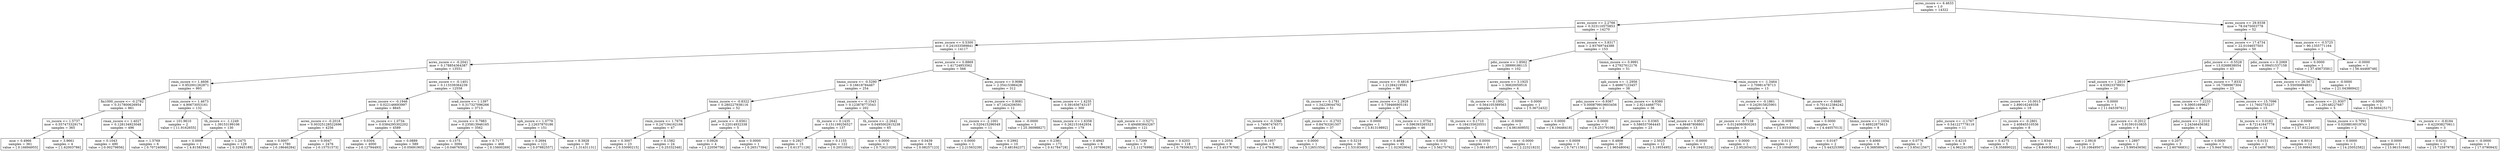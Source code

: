 digraph Tree {
0 [label="acres_zscore <= 6.4633\nmse = 1.0\nsamples = 14322", shape="box"] ;
1 [label="acres_zscore <= 2.2766\nmse = 0.323110575853\nsamples = 14270", shape="box"] ;
0 -> 1 ;
2 [label="acres_zscore <= 0.5300\nmse = 0.241033589841\nsamples = 14117", shape="box"] ;
1 -> 2 ;
3 [label="acres_zscore <= -0.2041\nmse = 0.178854364387\nsamples = 13551", shape="box"] ;
2 -> 3 ;
4 [label="rmin_zscore <= 1.4606\nmse = 0.952001262871\nsamples = 993", shape="box"] ;
3 -> 4 ;
5 [label="fm1000_zscore <= -0.2782\nmse = 0.317800626954\nsamples = 861", shape="box"] ;
4 -> 5 ;
6 [label="vs_zscore <= 1.5737\nmse = 0.557473329174\nsamples = 365", shape="box"] ;
5 -> 6 ;
7 [label="mse = 0.4966\nsamples = 361\nvalue = [ 0.16694955]", shape="box"] ;
6 -> 7 ;
8 [label="mse = 3.9661\nsamples = 4\nvalue = [ 1.62003786]", shape="box"] ;
6 -> 8 ;
9 [label="rmax_zscore <= 1.4027\nmse = 0.128134923048\nsamples = 496", shape="box"] ;
5 -> 9 ;
10 [label="mse = 0.1043\nsamples = 490\nvalue = [-0.00279856]", shape="box"] ;
9 -> 10 ;
11 [label="mse = 1.5769\nsamples = 6\nvalue = [ 0.70724006]", shape="box"] ;
9 -> 11 ;
12 [label="rmin_zscore <= 1.4673\nmse = 4.90673053161\nsamples = 132", shape="box"] ;
4 -> 12 ;
13 [label="mse = 101.9610\nsamples = 2\nvalue = [ 11.9162655]", shape="box"] ;
12 -> 13 ;
14 [label="th_zscore <= -1.1249\nmse = 1.39153199106\nsamples = 130", shape="box"] ;
12 -> 14 ;
15 [label="mse = 0.0000\nsamples = 1\nvalue = [ 4.81582944]", shape="box"] ;
14 -> 15 ;
16 [label="mse = 1.2475\nsamples = 129\nvalue = [ 0.32945189]", shape="box"] ;
14 -> 16 ;
17 [label="acres_zscore <= -0.1401\nmse = 0.113339364239\nsamples = 12558", shape="box"] ;
3 -> 17 ;
18 [label="acres_zscore <= -0.1946\nmse = 0.022146693997\nsamples = 8845", shape="box"] ;
17 -> 18 ;
19 [label="acres_zscore <= -0.2018\nmse = 0.00325128522696\nsamples = 4256", shape="box"] ;
18 -> 19 ;
20 [label="mse = 0.0007\nsamples = 1780\nvalue = [-0.18646284]", shape="box"] ;
19 -> 20 ;
21 [label="mse = 0.0047\nsamples = 2476\nvalue = [-0.15751573]", shape="box"] ;
19 -> 21 ;
22 [label="vs_zscore <= 1.0734\nmse = 0.0384295302202\nsamples = 4589", shape="box"] ;
18 -> 22 ;
23 [label="mse = 0.0304\nsamples = 4000\nvalue = [-0.12794493]", shape="box"] ;
22 -> 23 ;
24 [label="mse = 0.0889\nsamples = 589\nvalue = [-0.05691905]", shape="box"] ;
22 -> 24 ;
25 [label="srad_zscore <= 1.1397\nmse = 0.317327096266\nsamples = 3713", shape="box"] ;
17 -> 25 ;
26 [label="vs_zscore <= 0.7983\nmse = 0.235813946165\nsamples = 3562", shape="box"] ;
25 -> 26 ;
27 [label="mse = 0.1575\nsamples = 3094\nvalue = [-0.04676592]", shape="box"] ;
26 -> 27 ;
28 [label="mse = 0.7177\nsamples = 468\nvalue = [ 0.15600269]", shape="box"] ;
26 -> 28 ;
29 [label="sph_zscore <= 1.0779\nmse = 2.12637870186\nsamples = 151", shape="box"] ;
25 -> 29 ;
30 [label="mse = 0.2694\nsamples = 121\nvalue = [ 0.07882557]", shape="box"] ;
29 -> 30 ;
31 [label="mse = 8.3928\nsamples = 30\nvalue = [ 1.31431131]", shape="box"] ;
29 -> 31 ;
32 [label="acres_zscore <= 0.8869\nmse = 1.41724853562\nsamples = 566", shape="box"] ;
2 -> 32 ;
33 [label="tmmx_zscore <= -0.5290\nmse = 0.16618784467\nsamples = 254", shape="box"] ;
32 -> 33 ;
34 [label="tmmx_zscore <= -0.8322\nmse = 0.280227938116\nsamples = 52", shape="box"] ;
33 -> 34 ;
35 [label="rmin_zscore <= 1.7676\nmse = 0.247194162166\nsamples = 47", shape="box"] ;
34 -> 35 ;
36 [label="mse = 0.3007\nsamples = 23\nvalue = [ 0.53090215]", shape="box"] ;
35 -> 36 ;
37 [label="mse = 0.1582\nsamples = 24\nvalue = [ 0.25332346]", shape="box"] ;
35 -> 37 ;
38 [label="pet_zscore <= -0.6561\nmse = 0.22014932338\nsamples = 5", shape="box"] ;
34 -> 38 ;
39 [label="mse = 0.0926\nsamples = 4\nvalue = [ 1.22056756]", shape="box"] ;
38 -> 39 ;
40 [label="mse = 0.0000\nsamples = 1\nvalue = [ 0.26517394]", shape="box"] ;
38 -> 40 ;
41 [label="rmax_zscore <= -0.1543\nmse = 0.123878773543\nsamples = 202", shape="box"] ;
33 -> 41 ;
42 [label="th_zscore <= 0.1435\nmse = 0.151199256527\nsamples = 137", shape="box"] ;
41 -> 42 ;
43 [label="mse = 0.2927\nsamples = 15\nvalue = [ 0.61371126]", shape="box"] ;
42 -> 43 ;
44 [label="mse = 0.1155\nsamples = 122\nvalue = [ 0.20510041]", shape="box"] ;
42 -> 44 ;
45 [label="th_zscore <= -2.2642\nmse = 0.0495002915238\nsamples = 65", shape="box"] ;
41 -> 45 ;
46 [label="mse = 0.0000\nsamples = 1\nvalue = [ 0.72621029]", shape="box"] ;
45 -> 46 ;
47 [label="mse = 0.0439\nsamples = 64\nvalue = [ 0.08257123]", shape="box"] ;
45 -> 47 ;
48 [label="acres_zscore <= 0.9086\nmse = 2.35415386428\nsamples = 312", shape="box"] ;
32 -> 48 ;
49 [label="acres_zscore <= 0.9081\nmse = 47.1624206591\nsamples = 12", shape="box"] ;
48 -> 49 ;
50 [label="vs_zscore <= -2.1001\nmse = 0.520415296549\nsamples = 11", shape="box"] ;
49 -> 50 ;
51 [label="mse = 0.0000\nsamples = 1\nvalue = [ 2.21563239]", shape="box"] ;
50 -> 51 ;
52 [label="mse = 0.2992\nsamples = 10\nvalue = [ 0.48184237]", shape="box"] ;
50 -> 52 ;
53 [label="mse = -0.0000\nsamples = 1\nvalue = [ 25.36098827]", shape="box"] ;
49 -> 53 ;
54 [label="acres_zscore <= 1.4235\nmse = 0.391656743157\nsamples = 300", shape="box"] ;
48 -> 54 ;
55 [label="tmmx_zscore <= 1.6358\nmse = 0.262151642934\nsamples = 179", shape="box"] ;
54 -> 55 ;
56 [label="mse = 0.2381\nsamples = 173\nvalue = [ 0.41784728]", shape="box"] ;
55 -> 56 ;
57 [label="mse = 0.4943\nsamples = 6\nvalue = [ 1.10769629]", shape="box"] ;
55 -> 57 ;
58 [label="sph_zscore <= -1.5271\nmse = 0.494883843267\nsamples = 121", shape="box"] ;
54 -> 58 ;
59 [label="mse = 1.7299\nsamples = 3\nvalue = [ 2.11276996]", shape="box"] ;
58 -> 59 ;
60 [label="mse = 0.4203\nsamples = 118\nvalue = [ 0.79306327]", shape="box"] ;
58 -> 60 ;
61 [label="acres_zscore <= 3.8317\nmse = 2.93769744388\nsamples = 153", shape="box"] ;
1 -> 61 ;
62 [label="pdsi_zscore <= 1.8562\nmse = 1.38999186115\nsamples = 102", shape="box"] ;
61 -> 62 ;
63 [label="rmax_zscore <= -0.4816\nmse = 1.21284219591\nsamples = 98", shape="box"] ;
62 -> 63 ;
64 [label="th_zscore <= 0.1781\nmse = 1.34229044792\nsamples = 51", shape="box"] ;
63 -> 64 ;
65 [label="vs_zscore <= -0.3366\nmse = 1.74067476573\nsamples = 14", shape="box"] ;
64 -> 65 ;
66 [label="mse = 1.2054\nsamples = 9\nvalue = [ 3.45376768]", shape="box"] ;
65 -> 66 ;
67 [label="mse = 0.1957\nsamples = 5\nvalue = [ 1.47843962]", shape="box"] ;
65 -> 67 ;
68 [label="sph_zscore <= -0.2703\nmse = 0.84763261507\nsamples = 37", shape="box"] ;
64 -> 68 ;
69 [label="mse = 0.0000\nsamples = 1\nvalue = [ 5.12651554]", shape="box"] ;
68 -> 69 ;
70 [label="mse = 0.5219\nsamples = 36\nvalue = [ 1.53183493]", shape="box"] ;
68 -> 70 ;
71 [label="acres_zscore <= 2.2928\nmse = 0.739466905181\nsamples = 47", shape="box"] ;
63 -> 71 ;
72 [label="mse = 0.0000\nsamples = 1\nvalue = [ 3.81319892]", shape="box"] ;
71 -> 72 ;
73 [label="vs_zscore <= 1.0754\nmse = 0.596393265523\nsamples = 46", shape="box"] ;
71 -> 73 ;
74 [label="mse = 0.4694\nsamples = 45\nvalue = [ 1.02302904]", shape="box"] ;
73 -> 74 ;
75 [label="mse = 0.0000\nsamples = 1\nvalue = [ 3.56270762]", shape="box"] ;
73 -> 75 ;
76 [label="acres_zscore <= 3.1925\nmse = 1.36820059516\nsamples = 4", shape="box"] ;
62 -> 76 ;
77 [label="th_zscore <= 0.1992\nmse = 0.564105389563\nsamples = 3", shape="box"] ;
76 -> 77 ;
78 [label="th_zscore <= 0.1710\nmse = 0.184155620551\nsamples = 2", shape="box"] ;
77 -> 78 ;
79 [label="mse = 0.0000\nsamples = 1\nvalue = [ 3.08148537]", shape="box"] ;
78 -> 79 ;
80 [label="mse = -0.0000\nsamples = 1\nvalue = [ 2.22321823]", shape="box"] ;
78 -> 80 ;
81 [label="mse = -0.0000\nsamples = 1\nvalue = [ 4.06160955]", shape="box"] ;
77 -> 81 ;
82 [label="mse = 0.0000\nsamples = 1\nvalue = [ 5.3672432]", shape="box"] ;
76 -> 82 ;
83 [label="tmmn_zscore <= 0.9991\nmse = 4.27927612176\nsamples = 51", shape="box"] ;
61 -> 83 ;
84 [label="sph_zscore <= -1.2956\nmse = 3.46867123457\nsamples = 38", shape="box"] ;
83 -> 84 ;
85 [label="pdsi_zscore <= -0.9367\nmse = 0.000879919603456\nsamples = 2", shape="box"] ;
84 -> 85 ;
86 [label="mse = 0.0000\nsamples = 1\nvalue = [ 6.19446418]", shape="box"] ;
85 -> 86 ;
87 [label="mse = 0.0000\nsamples = 1\nvalue = [ 6.25379106]", shape="box"] ;
85 -> 87 ;
88 [label="acres_zscore <= 4.9380\nmse = 2.92144667701\nsamples = 36", shape="box"] ;
84 -> 88 ;
89 [label="erc_zscore <= 0.0365\nmse = 0.586537064445\nsamples = 23", shape="box"] ;
88 -> 89 ;
90 [label="mse = 0.0009\nsamples = 3\nvalue = [ 0.74711561]", shape="box"] ;
89 -> 90 ;
91 [label="mse = 0.4808\nsamples = 20\nvalue = [ 1.96548004]", shape="box"] ;
89 -> 91 ;
92 [label="srad_zscore <= 0.9547\nmse = 4.86487808801\nsamples = 13", shape="box"] ;
88 -> 92 ;
93 [label="mse = 2.5025\nsamples = 12\nvalue = [ 3.1955495]", shape="box"] ;
92 -> 93 ;
94 [label="mse = -0.0000\nsamples = 1\nvalue = [ 9.19403224]", shape="box"] ;
92 -> 94 ;
95 [label="rmin_zscore <= -1.3464\nmse = 2.70981478713\nsamples = 13", shape="box"] ;
83 -> 95 ;
96 [label="vs_zscore <= -0.1861\nmse = 0.242915825901\nsamples = 4", shape="box"] ;
95 -> 96 ;
97 [label="pr_zscore <= -0.7138\nmse = 0.0124080800263\nsamples = 3", shape="box"] ;
96 -> 97 ;
98 [label="mse = 0.0000\nsamples = 1\nvalue = [ 2.95265415]", shape="box"] ;
97 -> 98 ;
99 [label="mse = 0.0113\nsamples = 2\nvalue = [ 3.10049595]", shape="box"] ;
97 -> 99 ;
100 [label="mse = -0.0000\nsamples = 1\nvalue = [ 1.93500804]", shape="box"] ;
96 -> 100 ;
101 [label="pr_zscore <= -0.6680\nmse = 0.701412384242\nsamples = 9", shape="box"] ;
95 -> 101 ;
102 [label="mse = 0.0000\nsamples = 1\nvalue = [ 4.44057013]", shape="box"] ;
101 -> 102 ;
103 [label="tmmn_zscore <= 1.1034\nmse = 0.46922875613\nsamples = 8", shape="box"] ;
101 -> 103 ;
104 [label="mse = 0.0167\nsamples = 2\nvalue = [ 5.44325399]", shape="box"] ;
103 -> 104 ;
105 [label="mse = 0.4060\nsamples = 6\nvalue = [ 6.36858947]", shape="box"] ;
103 -> 105 ;
106 [label="acres_zscore <= 29.9338\nmse = 78.0475003778\nsamples = 52", shape="box"] ;
0 -> 106 ;
107 [label="acres_zscore <= 17.4734\nmse = 22.0104657503\nsamples = 50", shape="box"] ;
106 -> 107 ;
108 [label="pdsi_zscore <= -0.5528\nmse = 13.0268838054\nsamples = 43", shape="box"] ;
107 -> 108 ;
109 [label="srad_zscore <= 1.2610\nmse = 4.03923378931\nsamples = 20", shape="box"] ;
108 -> 109 ;
110 [label="acres_zscore <= 10.0015\nmse = 2.89016249358\nsamples = 19", shape="box"] ;
109 -> 110 ;
111 [label="pdsi_zscore <= -1.1767\nmse = 0.541227778119\nsamples = 11", shape="box"] ;
110 -> 111 ;
112 [label="mse = 0.0776\nsamples = 2\nvalue = [ 3.85412567]", shape="box"] ;
111 -> 112 ;
113 [label="mse = 0.4210\nsamples = 9\nvalue = [ 4.96224109]", shape="box"] ;
111 -> 113 ;
114 [label="vs_zscore <= -0.2801\nmse = 2.40845510536\nsamples = 8", shape="box"] ;
110 -> 114 ;
115 [label="mse = 0.4275\nsamples = 5\nvalue = [ 6.35889022]", shape="box"] ;
114 -> 115 ;
116 [label="mse = 1.8344\nsamples = 3\nvalue = [ 8.84908541]", shape="box"] ;
114 -> 116 ;
117 [label="mse = 0.0000\nsamples = 1\nvalue = [ 11.04539761]", shape="box"] ;
109 -> 117 ;
118 [label="acres_zscore <= 7.8332\nmse = 16.7589967304\nsamples = 23", shape="box"] ;
108 -> 118 ;
119 [label="acres_zscore <= 7.2233\nmse = 9.39051699627\nsamples = 8", shape="box"] ;
118 -> 119 ;
120 [label="pr_zscore <= -0.2012\nmse = 5.91591010835\nsamples = 4", shape="box"] ;
119 -> 120 ;
121 [label="mse = 2.0918\nsamples = 2\nvalue = [ 10.10649507]", shape="box"] ;
120 -> 121 ;
122 [label="mse = 1.2897\nsamples = 2\nvalue = [ 5.99545656]", shape="box"] ;
120 -> 122 ;
123 [label="pdsi_zscore <= 2.2310\nmse = 2.24346456382\nsamples = 4", shape="box"] ;
119 -> 123 ;
124 [label="mse = 0.2073\nsamples = 3\nvalue = [ 2.60766831]", shape="box"] ;
123 -> 124 ;
125 [label="mse = 0.0000\nsamples = 1\nvalue = [ 5.94470843]", shape="box"] ;
123 -> 125 ;
126 [label="acres_zscore <= 15.7096\nmse = 11.7602755237\nsamples = 15", shape="box"] ;
118 -> 126 ;
127 [label="bi_zscore <= 0.0182\nmse = 8.72141647778\nsamples = 14", shape="box"] ;
126 -> 127 ;
128 [label="mse = 0.0151\nsamples = 2\nvalue = [ 6.14067865]", shape="box"] ;
127 -> 128 ;
129 [label="mse = 6.8014\nsamples = 12\nvalue = [ 10.99841903]", shape="box"] ;
127 -> 129 ;
130 [label="mse = 0.0000\nsamples = 1\nvalue = [ 17.93224616]", shape="box"] ;
126 -> 130 ;
131 [label="pdsi_zscore <= 0.2069\nmse = 6.09451537158\nsamples = 7", shape="box"] ;
107 -> 131 ;
132 [label="acres_zscore <= 26.5672\nmse = 3.55056894831\nsamples = 6", shape="box"] ;
131 -> 132 ;
133 [label="acres_zscore <= 21.9307\nmse = 1.29148227687\nsamples = 5", shape="box"] ;
132 -> 133 ;
134 [label="tmmx_zscore <= 0.7991\nmse = 0.0208816019742\nsamples = 2", shape="box"] ;
133 -> 134 ;
135 [label="mse = 0.0000\nsamples = 1\nvalue = [ 14.25052582]", shape="box"] ;
134 -> 135 ;
136 [label="mse = 0.0000\nsamples = 1\nvalue = [ 13.96151646]", shape="box"] ;
134 -> 136 ;
137 [label="vs_zscore <= -0.8184\nmse = 0.422938270611\nsamples = 3", shape="box"] ;
133 -> 137 ;
138 [label="mse = 0.0241\nsamples = 2\nvalue = [ 15.72597978]", shape="box"] ;
137 -> 138 ;
139 [label="mse = -0.0000\nsamples = 1\nvalue = [ 17.0790943]", shape="box"] ;
137 -> 139 ;
140 [label="mse = -0.0000\nsamples = 1\nvalue = [ 19.56942517]", shape="box"] ;
132 -> 140 ;
141 [label="mse = -0.0000\nsamples = 1\nvalue = [ 21.04386942]", shape="box"] ;
131 -> 141 ;
142 [label="rmax_zscore <= -0.5725\nmse = 90.1355771164\nsamples = 2", shape="box"] ;
106 -> 142 ;
143 [label="mse = 0.0000\nsamples = 1\nvalue = [ 37.45673581]", shape="box"] ;
142 -> 143 ;
144 [label="mse = -0.0000\nsamples = 1\nvalue = [ 56.44468748]", shape="box"] ;
142 -> 144 ;
}